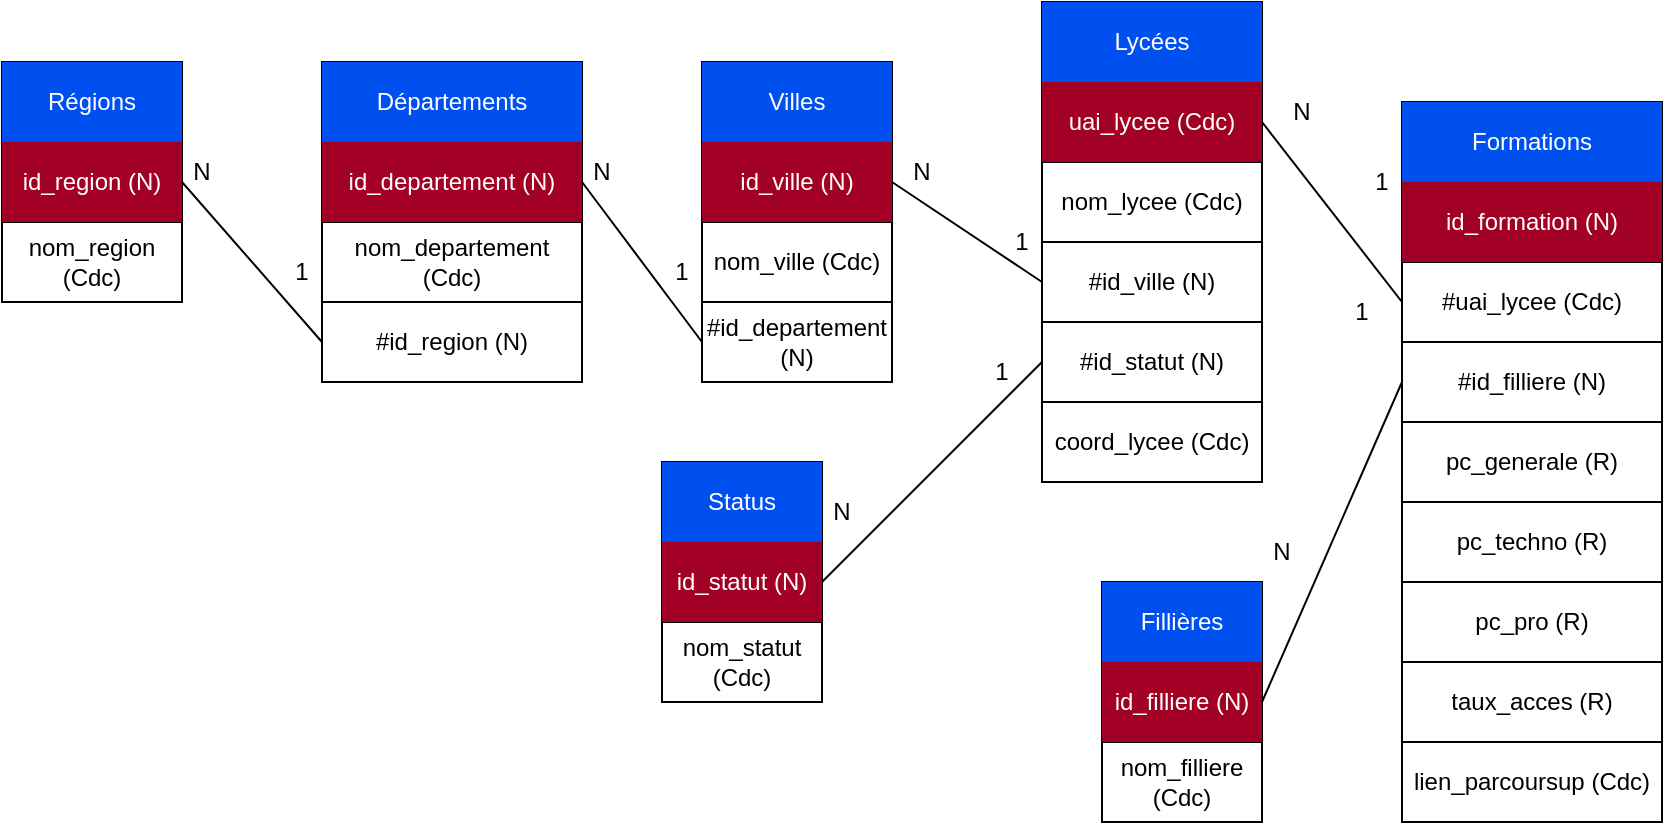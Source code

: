 <mxfile>
    <diagram id="EVGLrl1QzusK8HvrGbYq" name="Page-1">
        <mxGraphModel dx="1691" dy="620" grid="1" gridSize="10" guides="1" tooltips="1" connect="1" arrows="1" fold="1" page="1" pageScale="1" pageWidth="850" pageHeight="1100" math="0" shadow="0">
            <root>
                <mxCell id="0"/>
                <mxCell id="1" parent="0"/>
                <mxCell id="2" value="" style="shape=table;startSize=0;container=1;collapsible=0;childLayout=tableLayout;" parent="1" vertex="1">
                    <mxGeometry x="-20" y="160" width="90" height="120" as="geometry"/>
                </mxCell>
                <mxCell id="3" value="" style="shape=tableRow;horizontal=0;startSize=0;swimlaneHead=0;swimlaneBody=0;top=0;left=0;bottom=0;right=0;collapsible=0;dropTarget=0;fillColor=none;points=[[0,0.5],[1,0.5]];portConstraint=eastwest;" parent="2" vertex="1">
                    <mxGeometry width="90" height="40" as="geometry"/>
                </mxCell>
                <mxCell id="4" value="Régions" style="shape=partialRectangle;html=1;whiteSpace=wrap;connectable=0;overflow=hidden;fillColor=#0050ef;top=0;left=0;bottom=0;right=0;pointerEvents=1;fontColor=#ffffff;strokeColor=#001DBC;" parent="3" vertex="1">
                    <mxGeometry width="90" height="40" as="geometry">
                        <mxRectangle width="90" height="40" as="alternateBounds"/>
                    </mxGeometry>
                </mxCell>
                <mxCell id="5" value="" style="shape=tableRow;horizontal=0;startSize=0;swimlaneHead=0;swimlaneBody=0;top=0;left=0;bottom=0;right=0;collapsible=0;dropTarget=0;fillColor=none;points=[[0,0.5],[1,0.5]];portConstraint=eastwest;" parent="2" vertex="1">
                    <mxGeometry y="40" width="90" height="40" as="geometry"/>
                </mxCell>
                <mxCell id="6" value="id_region (N)" style="shape=partialRectangle;html=1;whiteSpace=wrap;connectable=0;overflow=hidden;fillColor=#a20025;top=0;left=0;bottom=0;right=0;pointerEvents=1;fontColor=#ffffff;strokeColor=#6F0000;" parent="5" vertex="1">
                    <mxGeometry width="90" height="40" as="geometry">
                        <mxRectangle width="90" height="40" as="alternateBounds"/>
                    </mxGeometry>
                </mxCell>
                <mxCell id="7" value="" style="shape=tableRow;horizontal=0;startSize=0;swimlaneHead=0;swimlaneBody=0;top=0;left=0;bottom=0;right=0;collapsible=0;dropTarget=0;fillColor=none;points=[[0,0.5],[1,0.5]];portConstraint=eastwest;" parent="2" vertex="1">
                    <mxGeometry y="80" width="90" height="40" as="geometry"/>
                </mxCell>
                <mxCell id="8" value="nom_region (Cdc)" style="shape=partialRectangle;html=1;whiteSpace=wrap;connectable=0;overflow=hidden;fillColor=none;top=0;left=0;bottom=0;right=0;pointerEvents=1;" parent="7" vertex="1">
                    <mxGeometry width="90" height="40" as="geometry">
                        <mxRectangle width="90" height="40" as="alternateBounds"/>
                    </mxGeometry>
                </mxCell>
                <mxCell id="11" value="" style="shape=table;startSize=0;container=1;collapsible=0;childLayout=tableLayout;" parent="1" vertex="1">
                    <mxGeometry x="140" y="160" width="130" height="160" as="geometry"/>
                </mxCell>
                <mxCell id="12" value="" style="shape=tableRow;horizontal=0;startSize=0;swimlaneHead=0;swimlaneBody=0;top=0;left=0;bottom=0;right=0;collapsible=0;dropTarget=0;fillColor=none;points=[[0,0.5],[1,0.5]];portConstraint=eastwest;" parent="11" vertex="1">
                    <mxGeometry width="130" height="40" as="geometry"/>
                </mxCell>
                <mxCell id="13" value="Départements" style="shape=partialRectangle;html=1;whiteSpace=wrap;connectable=0;overflow=hidden;fillColor=#0050ef;top=0;left=0;bottom=0;right=0;pointerEvents=1;fontColor=#ffffff;strokeColor=#001DBC;" parent="12" vertex="1">
                    <mxGeometry width="130" height="40" as="geometry">
                        <mxRectangle width="130" height="40" as="alternateBounds"/>
                    </mxGeometry>
                </mxCell>
                <mxCell id="14" value="" style="shape=tableRow;horizontal=0;startSize=0;swimlaneHead=0;swimlaneBody=0;top=0;left=0;bottom=0;right=0;collapsible=0;dropTarget=0;fillColor=none;points=[[0,0.5],[1,0.5]];portConstraint=eastwest;" parent="11" vertex="1">
                    <mxGeometry y="40" width="130" height="40" as="geometry"/>
                </mxCell>
                <mxCell id="15" value="id_departement (N)" style="shape=partialRectangle;html=1;whiteSpace=wrap;connectable=0;overflow=hidden;fillColor=#a20025;top=0;left=0;bottom=0;right=0;pointerEvents=1;fontColor=#ffffff;strokeColor=#6F0000;" parent="14" vertex="1">
                    <mxGeometry width="130" height="40" as="geometry">
                        <mxRectangle width="130" height="40" as="alternateBounds"/>
                    </mxGeometry>
                </mxCell>
                <mxCell id="16" value="" style="shape=tableRow;horizontal=0;startSize=0;swimlaneHead=0;swimlaneBody=0;top=0;left=0;bottom=0;right=0;collapsible=0;dropTarget=0;fillColor=none;points=[[0,0.5],[1,0.5]];portConstraint=eastwest;" parent="11" vertex="1">
                    <mxGeometry y="80" width="130" height="40" as="geometry"/>
                </mxCell>
                <mxCell id="17" value="nom_departement (Cdc)" style="shape=partialRectangle;html=1;whiteSpace=wrap;connectable=0;overflow=hidden;fillColor=none;top=0;left=0;bottom=0;right=0;pointerEvents=1;" parent="16" vertex="1">
                    <mxGeometry width="130" height="40" as="geometry">
                        <mxRectangle width="130" height="40" as="alternateBounds"/>
                    </mxGeometry>
                </mxCell>
                <mxCell id="18" value="" style="shape=tableRow;horizontal=0;startSize=0;swimlaneHead=0;swimlaneBody=0;top=0;left=0;bottom=0;right=0;collapsible=0;dropTarget=0;fillColor=none;points=[[0,0.5],[1,0.5]];portConstraint=eastwest;" parent="11" vertex="1">
                    <mxGeometry y="120" width="130" height="40" as="geometry"/>
                </mxCell>
                <mxCell id="19" value="#id_region (N)" style="shape=partialRectangle;html=1;whiteSpace=wrap;connectable=0;overflow=hidden;fillColor=none;top=0;left=0;bottom=0;right=0;pointerEvents=1;" parent="18" vertex="1">
                    <mxGeometry width="130" height="40" as="geometry">
                        <mxRectangle width="130" height="40" as="alternateBounds"/>
                    </mxGeometry>
                </mxCell>
                <mxCell id="20" value="" style="shape=table;startSize=0;container=1;collapsible=0;childLayout=tableLayout;" parent="1" vertex="1">
                    <mxGeometry x="330" y="160" width="95" height="160" as="geometry"/>
                </mxCell>
                <mxCell id="21" value="" style="shape=tableRow;horizontal=0;startSize=0;swimlaneHead=0;swimlaneBody=0;top=0;left=0;bottom=0;right=0;collapsible=0;dropTarget=0;fillColor=none;points=[[0,0.5],[1,0.5]];portConstraint=eastwest;" parent="20" vertex="1">
                    <mxGeometry width="95" height="40" as="geometry"/>
                </mxCell>
                <mxCell id="22" value="Villes" style="shape=partialRectangle;html=1;whiteSpace=wrap;connectable=0;overflow=hidden;fillColor=#0050ef;top=0;left=0;bottom=0;right=0;pointerEvents=1;fontColor=#ffffff;strokeColor=#001DBC;" parent="21" vertex="1">
                    <mxGeometry width="95" height="40" as="geometry">
                        <mxRectangle width="95" height="40" as="alternateBounds"/>
                    </mxGeometry>
                </mxCell>
                <mxCell id="23" value="" style="shape=tableRow;horizontal=0;startSize=0;swimlaneHead=0;swimlaneBody=0;top=0;left=0;bottom=0;right=0;collapsible=0;dropTarget=0;fillColor=none;points=[[0,0.5],[1,0.5]];portConstraint=eastwest;" parent="20" vertex="1">
                    <mxGeometry y="40" width="95" height="40" as="geometry"/>
                </mxCell>
                <mxCell id="24" value="id_ville (N)" style="shape=partialRectangle;html=1;whiteSpace=wrap;connectable=0;overflow=hidden;fillColor=#a20025;top=0;left=0;bottom=0;right=0;pointerEvents=1;fontColor=#ffffff;strokeColor=#6F0000;" parent="23" vertex="1">
                    <mxGeometry width="95" height="40" as="geometry">
                        <mxRectangle width="95" height="40" as="alternateBounds"/>
                    </mxGeometry>
                </mxCell>
                <mxCell id="25" value="" style="shape=tableRow;horizontal=0;startSize=0;swimlaneHead=0;swimlaneBody=0;top=0;left=0;bottom=0;right=0;collapsible=0;dropTarget=0;fillColor=none;points=[[0,0.5],[1,0.5]];portConstraint=eastwest;" parent="20" vertex="1">
                    <mxGeometry y="80" width="95" height="40" as="geometry"/>
                </mxCell>
                <mxCell id="26" value="nom_ville (Cdc)" style="shape=partialRectangle;html=1;whiteSpace=wrap;connectable=0;overflow=hidden;fillColor=none;top=0;left=0;bottom=0;right=0;pointerEvents=1;" parent="25" vertex="1">
                    <mxGeometry width="95" height="40" as="geometry">
                        <mxRectangle width="95" height="40" as="alternateBounds"/>
                    </mxGeometry>
                </mxCell>
                <mxCell id="27" value="" style="shape=tableRow;horizontal=0;startSize=0;swimlaneHead=0;swimlaneBody=0;top=0;left=0;bottom=0;right=0;collapsible=0;dropTarget=0;fillColor=none;points=[[0,0.5],[1,0.5]];portConstraint=eastwest;" parent="20" vertex="1">
                    <mxGeometry y="120" width="95" height="40" as="geometry"/>
                </mxCell>
                <mxCell id="28" value="#id_departement (N)" style="shape=partialRectangle;html=1;whiteSpace=wrap;connectable=0;overflow=hidden;fillColor=none;top=0;left=0;bottom=0;right=0;pointerEvents=1;" parent="27" vertex="1">
                    <mxGeometry width="95" height="40" as="geometry">
                        <mxRectangle width="95" height="40" as="alternateBounds"/>
                    </mxGeometry>
                </mxCell>
                <mxCell id="29" value="" style="shape=table;startSize=0;container=1;collapsible=0;childLayout=tableLayout;" parent="1" vertex="1">
                    <mxGeometry x="500" y="130" width="110" height="240" as="geometry"/>
                </mxCell>
                <mxCell id="30" value="" style="shape=tableRow;horizontal=0;startSize=0;swimlaneHead=0;swimlaneBody=0;top=0;left=0;bottom=0;right=0;collapsible=0;dropTarget=0;fillColor=none;points=[[0,0.5],[1,0.5]];portConstraint=eastwest;" parent="29" vertex="1">
                    <mxGeometry width="110" height="40" as="geometry"/>
                </mxCell>
                <mxCell id="31" value="Lycées" style="shape=partialRectangle;html=1;whiteSpace=wrap;connectable=0;overflow=hidden;fillColor=#0050ef;top=0;left=0;bottom=0;right=0;pointerEvents=1;fontColor=#ffffff;strokeColor=#001DBC;" parent="30" vertex="1">
                    <mxGeometry width="110" height="40" as="geometry">
                        <mxRectangle width="110" height="40" as="alternateBounds"/>
                    </mxGeometry>
                </mxCell>
                <mxCell id="32" value="" style="shape=tableRow;horizontal=0;startSize=0;swimlaneHead=0;swimlaneBody=0;top=0;left=0;bottom=0;right=0;collapsible=0;dropTarget=0;fillColor=none;points=[[0,0.5],[1,0.5]];portConstraint=eastwest;" parent="29" vertex="1">
                    <mxGeometry y="40" width="110" height="40" as="geometry"/>
                </mxCell>
                <mxCell id="33" value="uai_lycee (Cdc)" style="shape=partialRectangle;html=1;whiteSpace=wrap;connectable=0;overflow=hidden;fillColor=#a20025;top=0;left=0;bottom=0;right=0;pointerEvents=1;fontColor=#ffffff;strokeColor=#6F0000;" parent="32" vertex="1">
                    <mxGeometry width="110" height="40" as="geometry">
                        <mxRectangle width="110" height="40" as="alternateBounds"/>
                    </mxGeometry>
                </mxCell>
                <mxCell id="34" value="" style="shape=tableRow;horizontal=0;startSize=0;swimlaneHead=0;swimlaneBody=0;top=0;left=0;bottom=0;right=0;collapsible=0;dropTarget=0;fillColor=none;points=[[0,0.5],[1,0.5]];portConstraint=eastwest;" parent="29" vertex="1">
                    <mxGeometry y="80" width="110" height="40" as="geometry"/>
                </mxCell>
                <mxCell id="35" value="nom_lycee (Cdc)" style="shape=partialRectangle;html=1;whiteSpace=wrap;connectable=0;overflow=hidden;fillColor=none;top=0;left=0;bottom=0;right=0;pointerEvents=1;" parent="34" vertex="1">
                    <mxGeometry width="110" height="40" as="geometry">
                        <mxRectangle width="110" height="40" as="alternateBounds"/>
                    </mxGeometry>
                </mxCell>
                <mxCell id="36" value="" style="shape=tableRow;horizontal=0;startSize=0;swimlaneHead=0;swimlaneBody=0;top=0;left=0;bottom=0;right=0;collapsible=0;dropTarget=0;fillColor=none;points=[[0,0.5],[1,0.5]];portConstraint=eastwest;" parent="29" vertex="1">
                    <mxGeometry y="120" width="110" height="40" as="geometry"/>
                </mxCell>
                <mxCell id="37" value="#id_ville (N)" style="shape=partialRectangle;html=1;whiteSpace=wrap;connectable=0;overflow=hidden;fillColor=none;top=0;left=0;bottom=0;right=0;pointerEvents=1;" parent="36" vertex="1">
                    <mxGeometry width="110" height="40" as="geometry">
                        <mxRectangle width="110" height="40" as="alternateBounds"/>
                    </mxGeometry>
                </mxCell>
                <mxCell id="72" style="shape=tableRow;horizontal=0;startSize=0;swimlaneHead=0;swimlaneBody=0;top=0;left=0;bottom=0;right=0;collapsible=0;dropTarget=0;fillColor=none;points=[[0,0.5],[1,0.5]];portConstraint=eastwest;" parent="29" vertex="1">
                    <mxGeometry y="160" width="110" height="40" as="geometry"/>
                </mxCell>
                <mxCell id="73" value="#id_statut (N)" style="shape=partialRectangle;html=1;whiteSpace=wrap;connectable=0;overflow=hidden;fillColor=none;top=0;left=0;bottom=0;right=0;pointerEvents=1;" parent="72" vertex="1">
                    <mxGeometry width="110" height="40" as="geometry">
                        <mxRectangle width="110" height="40" as="alternateBounds"/>
                    </mxGeometry>
                </mxCell>
                <mxCell id="79" style="shape=tableRow;horizontal=0;startSize=0;swimlaneHead=0;swimlaneBody=0;top=0;left=0;bottom=0;right=0;collapsible=0;dropTarget=0;fillColor=none;points=[[0,0.5],[1,0.5]];portConstraint=eastwest;" parent="29" vertex="1">
                    <mxGeometry y="200" width="110" height="40" as="geometry"/>
                </mxCell>
                <mxCell id="80" value="coord_lycee (Cdc)" style="shape=partialRectangle;html=1;whiteSpace=wrap;connectable=0;overflow=hidden;fillColor=none;top=0;left=0;bottom=0;right=0;pointerEvents=1;" parent="79" vertex="1">
                    <mxGeometry width="110" height="40" as="geometry">
                        <mxRectangle width="110" height="40" as="alternateBounds"/>
                    </mxGeometry>
                </mxCell>
                <mxCell id="38" value="" style="shape=table;startSize=0;container=1;collapsible=0;childLayout=tableLayout;" parent="1" vertex="1">
                    <mxGeometry x="680" y="180" width="130" height="360" as="geometry"/>
                </mxCell>
                <mxCell id="41" value="" style="shape=tableRow;horizontal=0;startSize=0;swimlaneHead=0;swimlaneBody=0;top=0;left=0;bottom=0;right=0;collapsible=0;dropTarget=0;fillColor=none;points=[[0,0.5],[1,0.5]];portConstraint=eastwest;" parent="38" vertex="1">
                    <mxGeometry width="130" height="40" as="geometry"/>
                </mxCell>
                <mxCell id="42" value="Formations" style="shape=partialRectangle;html=1;whiteSpace=wrap;connectable=0;overflow=hidden;fillColor=#0050ef;top=0;left=0;bottom=0;right=0;pointerEvents=1;fontColor=#ffffff;strokeColor=#001DBC;" parent="41" vertex="1">
                    <mxGeometry width="130" height="40" as="geometry">
                        <mxRectangle width="130" height="40" as="alternateBounds"/>
                    </mxGeometry>
                </mxCell>
                <mxCell id="94" style="shape=tableRow;horizontal=0;startSize=0;swimlaneHead=0;swimlaneBody=0;top=0;left=0;bottom=0;right=0;collapsible=0;dropTarget=0;points=[[0,0.5],[1,0.5]];portConstraint=eastwest;" parent="38" vertex="1">
                    <mxGeometry y="40" width="130" height="40" as="geometry"/>
                </mxCell>
                <mxCell id="95" value="id_formation (N)" style="shape=partialRectangle;html=1;whiteSpace=wrap;connectable=0;overflow=hidden;fillColor=#a20025;top=0;left=0;bottom=0;right=0;pointerEvents=1;fontColor=#ffffff;strokeColor=#6F0000;" parent="94" vertex="1">
                    <mxGeometry width="130" height="40" as="geometry">
                        <mxRectangle width="130" height="40" as="alternateBounds"/>
                    </mxGeometry>
                </mxCell>
                <mxCell id="43" value="" style="shape=tableRow;horizontal=0;startSize=0;swimlaneHead=0;swimlaneBody=0;top=0;left=0;bottom=0;right=0;collapsible=0;dropTarget=0;fillColor=none;points=[[0,0.5],[1,0.5]];portConstraint=eastwest;" parent="38" vertex="1">
                    <mxGeometry y="80" width="130" height="40" as="geometry"/>
                </mxCell>
                <mxCell id="44" value="&lt;font color=&quot;#000000&quot;&gt;#uai_lycee (Cdc)&lt;/font&gt;" style="shape=partialRectangle;html=1;whiteSpace=wrap;connectable=0;overflow=hidden;fillColor=none;top=0;left=0;bottom=0;right=0;pointerEvents=1;fontColor=#ffffff;strokeColor=#F0F0F0;" parent="43" vertex="1">
                    <mxGeometry width="130" height="40" as="geometry">
                        <mxRectangle width="130" height="40" as="alternateBounds"/>
                    </mxGeometry>
                </mxCell>
                <mxCell id="39" value="" style="shape=tableRow;horizontal=0;startSize=0;swimlaneHead=0;swimlaneBody=0;top=0;left=0;bottom=0;right=0;collapsible=0;dropTarget=0;fillColor=none;points=[[0,0.5],[1,0.5]];portConstraint=eastwest;" parent="38" vertex="1">
                    <mxGeometry y="120" width="130" height="40" as="geometry"/>
                </mxCell>
                <mxCell id="40" value="&lt;font color=&quot;#000000&quot;&gt;#id_filliere (N)&lt;/font&gt;" style="shape=partialRectangle;html=1;whiteSpace=wrap;connectable=0;overflow=hidden;fillColor=none;top=0;left=0;bottom=0;right=0;pointerEvents=1;fontColor=#ffffff;strokeColor=#F0F0F0;" parent="39" vertex="1">
                    <mxGeometry width="130" height="40" as="geometry">
                        <mxRectangle width="130" height="40" as="alternateBounds"/>
                    </mxGeometry>
                </mxCell>
                <mxCell id="64" style="shape=tableRow;horizontal=0;startSize=0;swimlaneHead=0;swimlaneBody=0;top=0;left=0;bottom=0;right=0;collapsible=0;dropTarget=0;fillColor=none;points=[[0,0.5],[1,0.5]];portConstraint=eastwest;" parent="38" vertex="1">
                    <mxGeometry y="160" width="130" height="40" as="geometry"/>
                </mxCell>
                <mxCell id="65" value="pc_generale (R)" style="shape=partialRectangle;html=1;whiteSpace=wrap;connectable=0;overflow=hidden;fillColor=none;top=0;left=0;bottom=0;right=0;pointerEvents=1;" parent="64" vertex="1">
                    <mxGeometry width="130" height="40" as="geometry">
                        <mxRectangle width="130" height="40" as="alternateBounds"/>
                    </mxGeometry>
                </mxCell>
                <mxCell id="70" style="shape=tableRow;horizontal=0;startSize=0;swimlaneHead=0;swimlaneBody=0;top=0;left=0;bottom=0;right=0;collapsible=0;dropTarget=0;fillColor=none;points=[[0,0.5],[1,0.5]];portConstraint=eastwest;" parent="38" vertex="1">
                    <mxGeometry y="200" width="130" height="40" as="geometry"/>
                </mxCell>
                <mxCell id="71" value="pc_techno (R)" style="shape=partialRectangle;html=1;whiteSpace=wrap;connectable=0;overflow=hidden;fillColor=none;top=0;left=0;bottom=0;right=0;pointerEvents=1;" parent="70" vertex="1">
                    <mxGeometry width="130" height="40" as="geometry">
                        <mxRectangle width="130" height="40" as="alternateBounds"/>
                    </mxGeometry>
                </mxCell>
                <mxCell id="68" style="shape=tableRow;horizontal=0;startSize=0;swimlaneHead=0;swimlaneBody=0;top=0;left=0;bottom=0;right=0;collapsible=0;dropTarget=0;fillColor=none;points=[[0,0.5],[1,0.5]];portConstraint=eastwest;" parent="38" vertex="1">
                    <mxGeometry y="240" width="130" height="40" as="geometry"/>
                </mxCell>
                <mxCell id="69" value="pc_pro (R)" style="shape=partialRectangle;html=1;whiteSpace=wrap;connectable=0;overflow=hidden;fillColor=none;top=0;left=0;bottom=0;right=0;pointerEvents=1;" parent="68" vertex="1">
                    <mxGeometry width="130" height="40" as="geometry">
                        <mxRectangle width="130" height="40" as="alternateBounds"/>
                    </mxGeometry>
                </mxCell>
                <mxCell id="66" style="shape=tableRow;horizontal=0;startSize=0;swimlaneHead=0;swimlaneBody=0;top=0;left=0;bottom=0;right=0;collapsible=0;dropTarget=0;fillColor=none;points=[[0,0.5],[1,0.5]];portConstraint=eastwest;" parent="38" vertex="1">
                    <mxGeometry y="280" width="130" height="40" as="geometry"/>
                </mxCell>
                <mxCell id="67" value="taux_acces (R)" style="shape=partialRectangle;html=1;whiteSpace=wrap;connectable=0;overflow=hidden;fillColor=none;top=0;left=0;bottom=0;right=0;pointerEvents=1;" parent="66" vertex="1">
                    <mxGeometry width="130" height="40" as="geometry">
                        <mxRectangle width="130" height="40" as="alternateBounds"/>
                    </mxGeometry>
                </mxCell>
                <mxCell id="77" style="shape=tableRow;horizontal=0;startSize=0;swimlaneHead=0;swimlaneBody=0;top=0;left=0;bottom=0;right=0;collapsible=0;dropTarget=0;fillColor=none;points=[[0,0.5],[1,0.5]];portConstraint=eastwest;" parent="38" vertex="1">
                    <mxGeometry y="320" width="130" height="40" as="geometry"/>
                </mxCell>
                <mxCell id="78" value="lien_parcoursup (Cdc)" style="shape=partialRectangle;html=1;whiteSpace=wrap;connectable=0;overflow=hidden;fillColor=none;top=0;left=0;bottom=0;right=0;pointerEvents=1;" parent="77" vertex="1">
                    <mxGeometry width="130" height="40" as="geometry">
                        <mxRectangle width="130" height="40" as="alternateBounds"/>
                    </mxGeometry>
                </mxCell>
                <mxCell id="45" value="" style="shape=table;startSize=0;container=1;collapsible=0;childLayout=tableLayout;" parent="1" vertex="1">
                    <mxGeometry x="530" y="420" width="80" height="120" as="geometry"/>
                </mxCell>
                <mxCell id="46" value="" style="shape=tableRow;horizontal=0;startSize=0;swimlaneHead=0;swimlaneBody=0;top=0;left=0;bottom=0;right=0;collapsible=0;dropTarget=0;fillColor=none;points=[[0,0.5],[1,0.5]];portConstraint=eastwest;" parent="45" vertex="1">
                    <mxGeometry width="80" height="40" as="geometry"/>
                </mxCell>
                <mxCell id="47" value="Fillières" style="shape=partialRectangle;html=1;whiteSpace=wrap;connectable=0;overflow=hidden;fillColor=#0050ef;top=0;left=0;bottom=0;right=0;pointerEvents=1;fontColor=#ffffff;strokeColor=#001DBC;" parent="46" vertex="1">
                    <mxGeometry width="80" height="40" as="geometry">
                        <mxRectangle width="80" height="40" as="alternateBounds"/>
                    </mxGeometry>
                </mxCell>
                <mxCell id="48" value="" style="shape=tableRow;horizontal=0;startSize=0;swimlaneHead=0;swimlaneBody=0;top=0;left=0;bottom=0;right=0;collapsible=0;dropTarget=0;fillColor=#a20025;points=[[0,0.5],[1,0.5]];portConstraint=eastwest;fontColor=#ffffff;strokeColor=#6F0000;" parent="45" vertex="1">
                    <mxGeometry y="40" width="80" height="40" as="geometry"/>
                </mxCell>
                <mxCell id="49" value="id_filliere (N)" style="shape=partialRectangle;html=1;whiteSpace=wrap;connectable=0;overflow=hidden;fillColor=none;top=0;left=0;bottom=0;right=0;pointerEvents=1;fontColor=#ffffff;strokeColor=#6F0000;" parent="48" vertex="1">
                    <mxGeometry width="80" height="40" as="geometry">
                        <mxRectangle width="80" height="40" as="alternateBounds"/>
                    </mxGeometry>
                </mxCell>
                <mxCell id="50" value="" style="shape=tableRow;horizontal=0;startSize=0;swimlaneHead=0;swimlaneBody=0;top=0;left=0;bottom=0;right=0;collapsible=0;dropTarget=0;fillColor=none;points=[[0,0.5],[1,0.5]];portConstraint=eastwest;" parent="45" vertex="1">
                    <mxGeometry y="80" width="80" height="40" as="geometry"/>
                </mxCell>
                <mxCell id="51" value="nom_filliere (Cdc)" style="shape=partialRectangle;html=1;whiteSpace=wrap;connectable=0;overflow=hidden;fillColor=none;top=0;left=0;bottom=0;right=0;pointerEvents=1;" parent="50" vertex="1">
                    <mxGeometry width="80" height="40" as="geometry">
                        <mxRectangle width="80" height="40" as="alternateBounds"/>
                    </mxGeometry>
                </mxCell>
                <mxCell id="52" value="" style="shape=table;startSize=0;container=1;collapsible=0;childLayout=tableLayout;" parent="1" vertex="1">
                    <mxGeometry x="310" y="360" width="80" height="120" as="geometry"/>
                </mxCell>
                <mxCell id="53" value="" style="shape=tableRow;horizontal=0;startSize=0;swimlaneHead=0;swimlaneBody=0;top=0;left=0;bottom=0;right=0;collapsible=0;dropTarget=0;fillColor=none;points=[[0,0.5],[1,0.5]];portConstraint=eastwest;" parent="52" vertex="1">
                    <mxGeometry width="80" height="40" as="geometry"/>
                </mxCell>
                <mxCell id="54" value="Status" style="shape=partialRectangle;html=1;whiteSpace=wrap;connectable=0;overflow=hidden;fillColor=#0050ef;top=0;left=0;bottom=0;right=0;pointerEvents=1;fontColor=#ffffff;strokeColor=#001DBC;" parent="53" vertex="1">
                    <mxGeometry width="80" height="40" as="geometry">
                        <mxRectangle width="80" height="40" as="alternateBounds"/>
                    </mxGeometry>
                </mxCell>
                <mxCell id="55" value="" style="shape=tableRow;horizontal=0;startSize=0;swimlaneHead=0;swimlaneBody=0;top=0;left=0;bottom=0;right=0;collapsible=0;dropTarget=0;fillColor=none;points=[[0,0.5],[1,0.5]];portConstraint=eastwest;" parent="52" vertex="1">
                    <mxGeometry y="40" width="80" height="40" as="geometry"/>
                </mxCell>
                <mxCell id="56" value="id_statut (N)" style="shape=partialRectangle;html=1;whiteSpace=wrap;connectable=0;overflow=hidden;fillColor=#a20025;top=0;left=0;bottom=0;right=0;pointerEvents=1;fontColor=#ffffff;strokeColor=#6F0000;" parent="55" vertex="1">
                    <mxGeometry width="80" height="40" as="geometry">
                        <mxRectangle width="80" height="40" as="alternateBounds"/>
                    </mxGeometry>
                </mxCell>
                <mxCell id="57" value="" style="shape=tableRow;horizontal=0;startSize=0;swimlaneHead=0;swimlaneBody=0;top=0;left=0;bottom=0;right=0;collapsible=0;dropTarget=0;fillColor=none;points=[[0,0.5],[1,0.5]];portConstraint=eastwest;" parent="52" vertex="1">
                    <mxGeometry y="80" width="80" height="40" as="geometry"/>
                </mxCell>
                <mxCell id="58" value="nom_statut (Cdc)" style="shape=partialRectangle;html=1;whiteSpace=wrap;connectable=0;overflow=hidden;fillColor=none;top=0;left=0;bottom=0;right=0;pointerEvents=1;" parent="57" vertex="1">
                    <mxGeometry width="80" height="40" as="geometry">
                        <mxRectangle width="80" height="40" as="alternateBounds"/>
                    </mxGeometry>
                </mxCell>
                <mxCell id="59" style="edgeStyle=none;html=1;exitX=1;exitY=0.5;exitDx=0;exitDy=0;entryX=0;entryY=0.5;entryDx=0;entryDy=0;endArrow=none;endFill=0;" parent="1" source="5" target="18" edge="1">
                    <mxGeometry relative="1" as="geometry"/>
                </mxCell>
                <mxCell id="60" style="edgeStyle=none;html=1;exitX=1;exitY=0.5;exitDx=0;exitDy=0;entryX=0;entryY=0.5;entryDx=0;entryDy=0;endArrow=none;endFill=0;" parent="1" source="14" target="27" edge="1">
                    <mxGeometry relative="1" as="geometry"/>
                </mxCell>
                <mxCell id="61" style="edgeStyle=none;html=1;exitX=1;exitY=0.5;exitDx=0;exitDy=0;entryX=0;entryY=0.5;entryDx=0;entryDy=0;endArrow=none;endFill=0;" parent="1" source="23" target="36" edge="1">
                    <mxGeometry relative="1" as="geometry"/>
                </mxCell>
                <mxCell id="74" style="edgeStyle=none;html=1;exitX=0;exitY=0.5;exitDx=0;exitDy=0;entryX=1;entryY=0.5;entryDx=0;entryDy=0;endArrow=none;endFill=0;" parent="1" source="72" target="55" edge="1">
                    <mxGeometry relative="1" as="geometry"/>
                </mxCell>
                <mxCell id="75" style="edgeStyle=none;html=1;exitX=1;exitY=0.5;exitDx=0;exitDy=0;entryX=0;entryY=0.5;entryDx=0;entryDy=0;endArrow=none;endFill=0;" parent="1" source="48" target="39" edge="1">
                    <mxGeometry relative="1" as="geometry"/>
                </mxCell>
                <mxCell id="76" style="edgeStyle=none;html=1;exitX=1;exitY=0.5;exitDx=0;exitDy=0;entryX=0;entryY=0.5;entryDx=0;entryDy=0;endArrow=none;endFill=0;" parent="1" source="32" target="43" edge="1">
                    <mxGeometry relative="1" as="geometry"/>
                </mxCell>
                <mxCell id="81" value="N" style="text;html=1;strokeColor=none;fillColor=none;align=center;verticalAlign=middle;whiteSpace=wrap;rounded=0;" parent="1" vertex="1">
                    <mxGeometry x="50" y="200" width="60" height="30" as="geometry"/>
                </mxCell>
                <mxCell id="82" value="1" style="text;html=1;strokeColor=none;fillColor=none;align=center;verticalAlign=middle;whiteSpace=wrap;rounded=0;" parent="1" vertex="1">
                    <mxGeometry x="100" y="250" width="60" height="30" as="geometry"/>
                </mxCell>
                <mxCell id="83" value="N" style="text;html=1;strokeColor=none;fillColor=none;align=center;verticalAlign=middle;whiteSpace=wrap;rounded=0;" parent="1" vertex="1">
                    <mxGeometry x="250" y="200" width="60" height="30" as="geometry"/>
                </mxCell>
                <mxCell id="84" value="1" style="text;html=1;strokeColor=none;fillColor=none;align=center;verticalAlign=middle;whiteSpace=wrap;rounded=0;" parent="1" vertex="1">
                    <mxGeometry x="290" y="250" width="60" height="30" as="geometry"/>
                </mxCell>
                <mxCell id="85" value="N" style="text;html=1;strokeColor=none;fillColor=none;align=center;verticalAlign=middle;whiteSpace=wrap;rounded=0;" parent="1" vertex="1">
                    <mxGeometry x="410" y="200" width="60" height="30" as="geometry"/>
                </mxCell>
                <mxCell id="86" value="1" style="text;html=1;strokeColor=none;fillColor=none;align=center;verticalAlign=middle;whiteSpace=wrap;rounded=0;" parent="1" vertex="1">
                    <mxGeometry x="460" y="235" width="60" height="30" as="geometry"/>
                </mxCell>
                <mxCell id="87" value="N" style="text;html=1;strokeColor=none;fillColor=none;align=center;verticalAlign=middle;whiteSpace=wrap;rounded=0;" parent="1" vertex="1">
                    <mxGeometry x="370" y="370" width="60" height="30" as="geometry"/>
                </mxCell>
                <mxCell id="89" value="1" style="text;html=1;strokeColor=none;fillColor=none;align=center;verticalAlign=middle;whiteSpace=wrap;rounded=0;" parent="1" vertex="1">
                    <mxGeometry x="450" y="300" width="60" height="30" as="geometry"/>
                </mxCell>
                <mxCell id="90" value="N" style="text;html=1;strokeColor=none;fillColor=none;align=center;verticalAlign=middle;whiteSpace=wrap;rounded=0;" parent="1" vertex="1">
                    <mxGeometry x="590" y="390" width="60" height="30" as="geometry"/>
                </mxCell>
                <mxCell id="91" value="1" style="text;html=1;strokeColor=none;fillColor=none;align=center;verticalAlign=middle;whiteSpace=wrap;rounded=0;" parent="1" vertex="1">
                    <mxGeometry x="630" y="270" width="60" height="30" as="geometry"/>
                </mxCell>
                <mxCell id="92" value="N" style="text;html=1;strokeColor=none;fillColor=none;align=center;verticalAlign=middle;whiteSpace=wrap;rounded=0;" parent="1" vertex="1">
                    <mxGeometry x="600" y="170" width="60" height="30" as="geometry"/>
                </mxCell>
                <mxCell id="93" value="1" style="text;html=1;strokeColor=none;fillColor=none;align=center;verticalAlign=middle;whiteSpace=wrap;rounded=0;" parent="1" vertex="1">
                    <mxGeometry x="640" y="205" width="60" height="30" as="geometry"/>
                </mxCell>
            </root>
        </mxGraphModel>
    </diagram>
</mxfile>